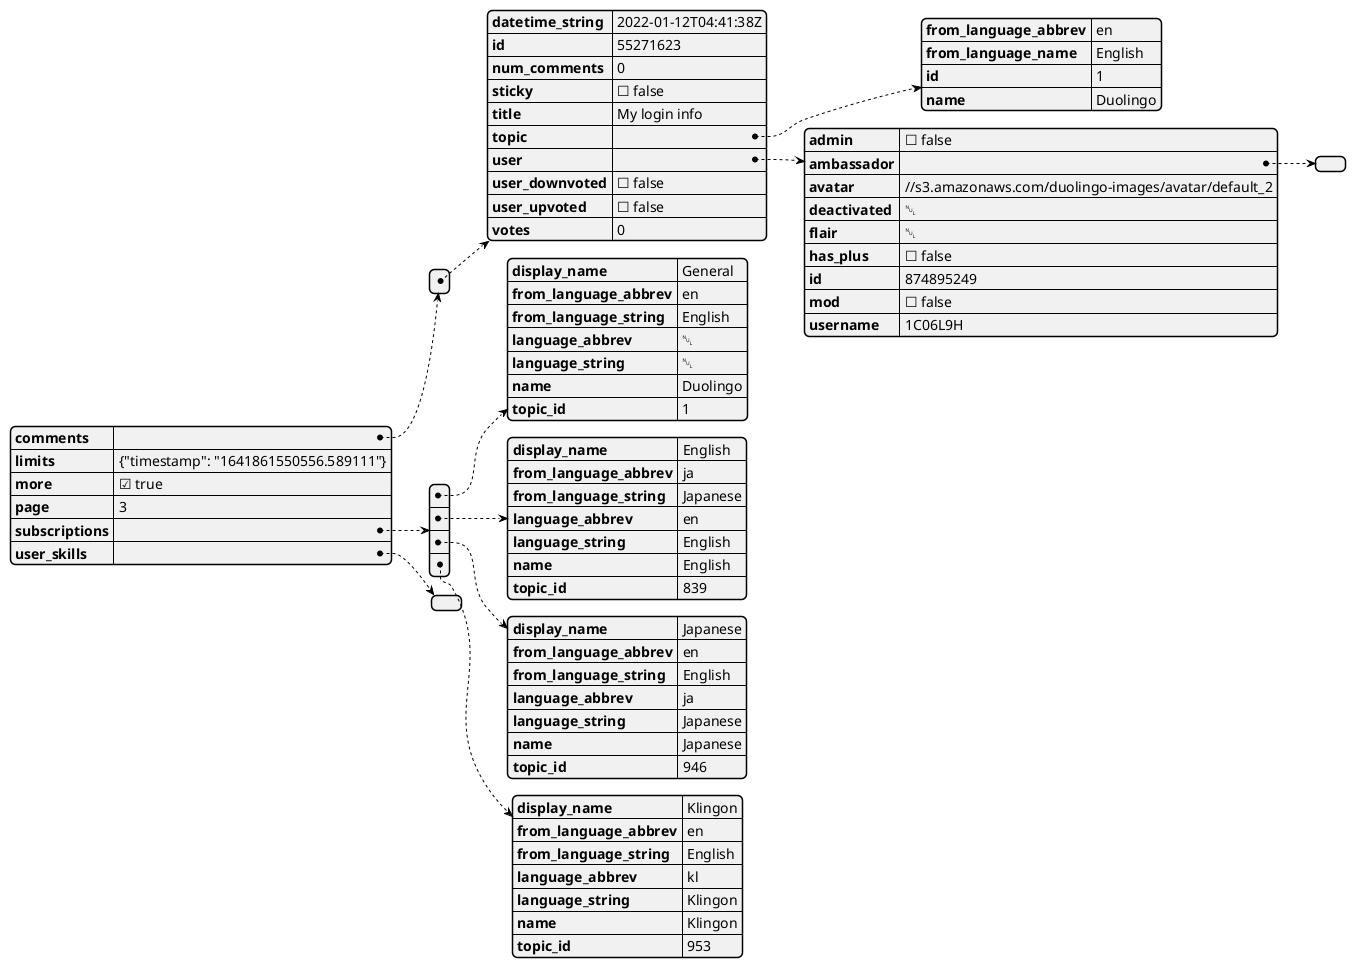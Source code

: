 @startjson "Forum Comments"
{
    "comments": [
        {
            "datetime_string": "2022-01-12T04:41:38Z",
            "id": 55271623,
            "num_comments": 0,
            "sticky": false,
            "title": "My login info",
            "topic": {
                "from_language_abbrev": "en",
                "from_language_name": "English",
                "id": 1,
                "name": "Duolingo"
            },
            "user": {
                "admin": false,
                "ambassador": {},
                "avatar": "//s3.amazonaws.com/duolingo-images/avatar/default_2",
                "deactivated": null,
                "flair": null,
                "has_plus": false,
                "id": 874895249,
                "mod": false,
                "username": "1C06L9H"
            },
            "user_downvoted": false,
            "user_upvoted": false,
            "votes": 0
        }
    ],
    "limits": "{\"timestamp\": \"1641861550556.589111\"}",
    "more": true,
    "page": 3,
    "subscriptions": [
        {
            "display_name": "General",
            "from_language_abbrev": "en",
            "from_language_string": "English",
            "language_abbrev": null,
            "language_string": null,
            "name": "Duolingo",
            "topic_id": 1
        },
        {
            "display_name": "English",
            "from_language_abbrev": "ja",
            "from_language_string": "Japanese",
            "language_abbrev": "en",
            "language_string": "English",
            "name": "English",
            "topic_id": 839
        },
        {
            "display_name": "Japanese",
            "from_language_abbrev": "en",
            "from_language_string": "English",
            "language_abbrev": "ja",
            "language_string": "Japanese",
            "name": "Japanese",
            "topic_id": 946
        },
        {
            "display_name": "Klingon",
            "from_language_abbrev": "en",
            "from_language_string": "English",
            "language_abbrev": "kl",
            "language_string": "Klingon",
            "name": "Klingon",
            "topic_id": 953
        }
    ],
    "user_skills": []
}
@endjson
